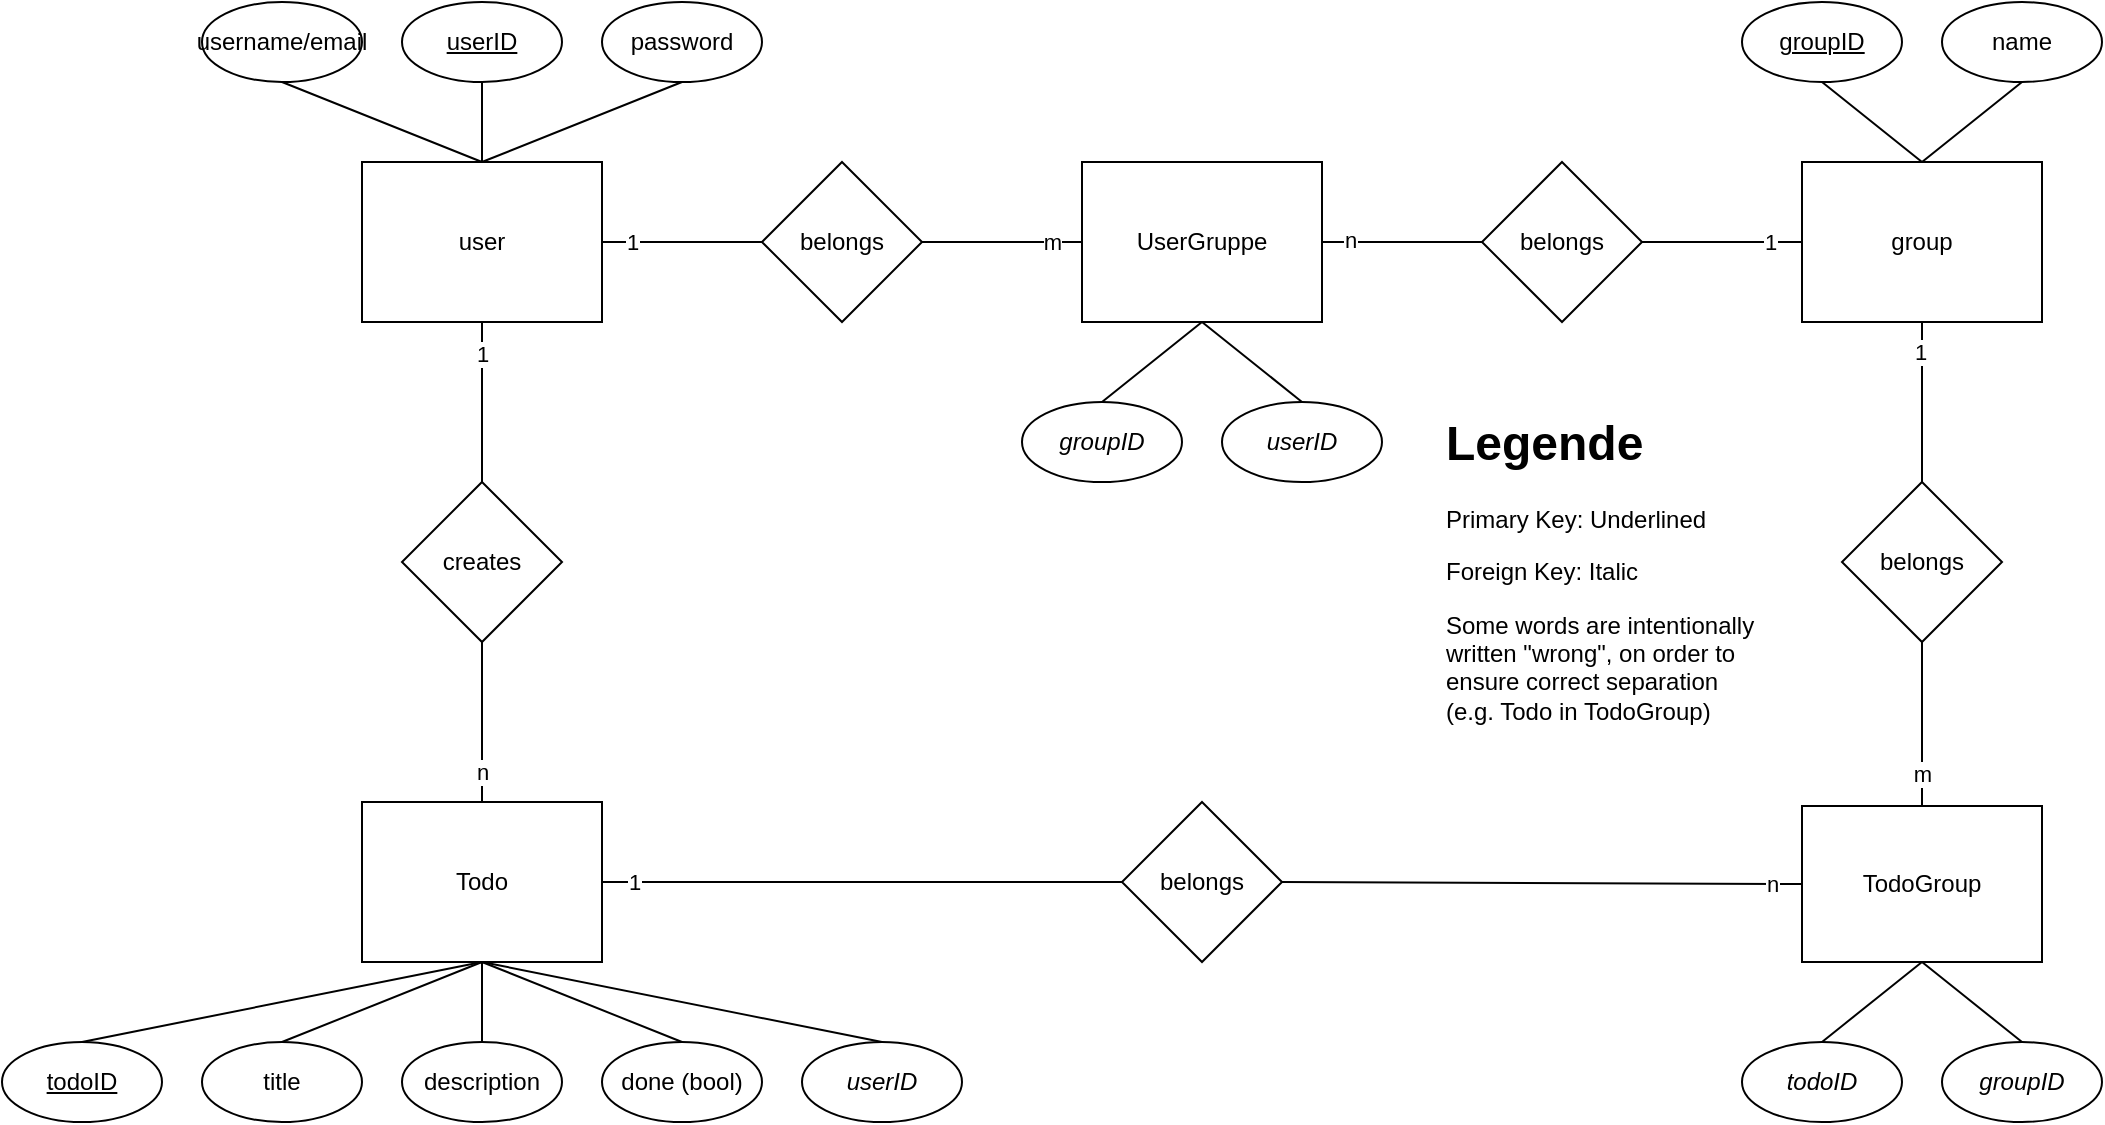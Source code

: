 <mxfile version="26.2.14">
  <diagram name="Page-1" id="1F8p3xyf920xxRt8Obbe">
    <mxGraphModel dx="2751" dy="991" grid="1" gridSize="10" guides="1" tooltips="1" connect="1" arrows="1" fold="1" page="1" pageScale="1" pageWidth="850" pageHeight="1100" math="0" shadow="0">
      <root>
        <mxCell id="0" />
        <mxCell id="1" parent="0" />
        <mxCell id="lpMg2QKJOI6fHoNtnXT--40" style="edgeStyle=none;rounded=0;orthogonalLoop=1;jettySize=auto;html=1;exitX=0.5;exitY=1;exitDx=0;exitDy=0;entryX=0.5;entryY=0;entryDx=0;entryDy=0;endArrow=none;startFill=0;" edge="1" parent="1" source="lpMg2QKJOI6fHoNtnXT--5" target="lpMg2QKJOI6fHoNtnXT--39">
          <mxGeometry relative="1" as="geometry" />
        </mxCell>
        <mxCell id="lpMg2QKJOI6fHoNtnXT--73" value="1" style="edgeLabel;html=1;align=center;verticalAlign=middle;resizable=0;points=[];" vertex="1" connectable="0" parent="lpMg2QKJOI6fHoNtnXT--40">
          <mxGeometry x="-0.594" relative="1" as="geometry">
            <mxPoint as="offset" />
          </mxGeometry>
        </mxCell>
        <mxCell id="lpMg2QKJOI6fHoNtnXT--45" style="edgeStyle=none;rounded=0;orthogonalLoop=1;jettySize=auto;html=1;exitX=1;exitY=0.5;exitDx=0;exitDy=0;endArrow=none;startFill=0;entryX=0;entryY=0.5;entryDx=0;entryDy=0;" edge="1" parent="1" source="lpMg2QKJOI6fHoNtnXT--5" target="lpMg2QKJOI6fHoNtnXT--44">
          <mxGeometry relative="1" as="geometry">
            <mxPoint x="-140" y="320" as="targetPoint" />
          </mxGeometry>
        </mxCell>
        <mxCell id="lpMg2QKJOI6fHoNtnXT--71" value="1" style="edgeLabel;html=1;align=center;verticalAlign=middle;resizable=0;points=[];" vertex="1" connectable="0" parent="lpMg2QKJOI6fHoNtnXT--45">
          <mxGeometry x="-0.635" relative="1" as="geometry">
            <mxPoint as="offset" />
          </mxGeometry>
        </mxCell>
        <mxCell id="lpMg2QKJOI6fHoNtnXT--5" value="user" style="whiteSpace=wrap;html=1;" vertex="1" parent="1">
          <mxGeometry x="-420" y="280" width="120" height="80" as="geometry" />
        </mxCell>
        <mxCell id="lpMg2QKJOI6fHoNtnXT--13" style="rounded=0;orthogonalLoop=1;jettySize=auto;html=1;exitX=0.5;exitY=1;exitDx=0;exitDy=0;entryX=0.5;entryY=0;entryDx=0;entryDy=0;endArrow=none;startFill=0;" edge="1" parent="1" source="lpMg2QKJOI6fHoNtnXT--6" target="lpMg2QKJOI6fHoNtnXT--5">
          <mxGeometry relative="1" as="geometry" />
        </mxCell>
        <mxCell id="lpMg2QKJOI6fHoNtnXT--6" value="username/email" style="ellipse;whiteSpace=wrap;html=1;" vertex="1" parent="1">
          <mxGeometry x="-500" y="200" width="80" height="40" as="geometry" />
        </mxCell>
        <mxCell id="lpMg2QKJOI6fHoNtnXT--14" style="rounded=0;orthogonalLoop=1;jettySize=auto;html=1;exitX=0.5;exitY=1;exitDx=0;exitDy=0;endArrow=none;startFill=0;entryX=0.5;entryY=0;entryDx=0;entryDy=0;" edge="1" parent="1" source="lpMg2QKJOI6fHoNtnXT--7" target="lpMg2QKJOI6fHoNtnXT--5">
          <mxGeometry relative="1" as="geometry">
            <mxPoint x="-350" y="300" as="targetPoint" />
          </mxGeometry>
        </mxCell>
        <mxCell id="lpMg2QKJOI6fHoNtnXT--7" value="password" style="ellipse;whiteSpace=wrap;html=1;" vertex="1" parent="1">
          <mxGeometry x="-300" y="200" width="80" height="40" as="geometry" />
        </mxCell>
        <mxCell id="lpMg2QKJOI6fHoNtnXT--15" style="rounded=0;orthogonalLoop=1;jettySize=auto;html=1;exitX=0.5;exitY=1;exitDx=0;exitDy=0;entryX=0.5;entryY=0;entryDx=0;entryDy=0;endArrow=none;startFill=0;" edge="1" parent="1" source="lpMg2QKJOI6fHoNtnXT--8" target="lpMg2QKJOI6fHoNtnXT--5">
          <mxGeometry relative="1" as="geometry" />
        </mxCell>
        <mxCell id="lpMg2QKJOI6fHoNtnXT--8" value="&lt;u&gt;userID&lt;/u&gt;" style="ellipse;whiteSpace=wrap;html=1;" vertex="1" parent="1">
          <mxGeometry x="-400" y="200" width="80" height="40" as="geometry" />
        </mxCell>
        <mxCell id="lpMg2QKJOI6fHoNtnXT--16" value="Todo" style="whiteSpace=wrap;html=1;" vertex="1" parent="1">
          <mxGeometry x="-420" y="600" width="120" height="80" as="geometry" />
        </mxCell>
        <mxCell id="lpMg2QKJOI6fHoNtnXT--24" style="edgeStyle=none;rounded=0;orthogonalLoop=1;jettySize=auto;html=1;exitX=0.5;exitY=0;exitDx=0;exitDy=0;entryX=0.5;entryY=1;entryDx=0;entryDy=0;endArrow=none;startFill=0;" edge="1" parent="1" source="lpMg2QKJOI6fHoNtnXT--19" target="lpMg2QKJOI6fHoNtnXT--16">
          <mxGeometry relative="1" as="geometry">
            <mxPoint x="-390" y="710" as="targetPoint" />
          </mxGeometry>
        </mxCell>
        <mxCell id="lpMg2QKJOI6fHoNtnXT--19" value="title" style="ellipse;whiteSpace=wrap;html=1;" vertex="1" parent="1">
          <mxGeometry x="-500" y="720" width="80" height="40" as="geometry" />
        </mxCell>
        <mxCell id="lpMg2QKJOI6fHoNtnXT--25" style="edgeStyle=none;rounded=0;orthogonalLoop=1;jettySize=auto;html=1;exitX=0.5;exitY=0;exitDx=0;exitDy=0;entryX=0.5;entryY=1;entryDx=0;entryDy=0;endArrow=none;startFill=0;" edge="1" parent="1" source="lpMg2QKJOI6fHoNtnXT--20" target="lpMg2QKJOI6fHoNtnXT--16">
          <mxGeometry relative="1" as="geometry">
            <mxPoint x="-380" y="670" as="targetPoint" />
          </mxGeometry>
        </mxCell>
        <mxCell id="lpMg2QKJOI6fHoNtnXT--20" value="description" style="ellipse;whiteSpace=wrap;html=1;" vertex="1" parent="1">
          <mxGeometry x="-400" y="720" width="80" height="40" as="geometry" />
        </mxCell>
        <mxCell id="lpMg2QKJOI6fHoNtnXT--23" style="edgeStyle=none;rounded=0;orthogonalLoop=1;jettySize=auto;html=1;exitX=0.5;exitY=0;exitDx=0;exitDy=0;entryX=0.5;entryY=1;entryDx=0;entryDy=0;endArrow=none;startFill=0;" edge="1" parent="1" source="lpMg2QKJOI6fHoNtnXT--21" target="lpMg2QKJOI6fHoNtnXT--16">
          <mxGeometry relative="1" as="geometry" />
        </mxCell>
        <mxCell id="lpMg2QKJOI6fHoNtnXT--21" value="&lt;u&gt;todoID&lt;/u&gt;" style="ellipse;whiteSpace=wrap;html=1;" vertex="1" parent="1">
          <mxGeometry x="-600" y="720" width="80" height="40" as="geometry" />
        </mxCell>
        <mxCell id="lpMg2QKJOI6fHoNtnXT--26" style="edgeStyle=none;rounded=0;orthogonalLoop=1;jettySize=auto;html=1;exitX=0.5;exitY=0;exitDx=0;exitDy=0;entryX=0.5;entryY=1;entryDx=0;entryDy=0;endArrow=none;startFill=0;" edge="1" parent="1" source="lpMg2QKJOI6fHoNtnXT--22" target="lpMg2QKJOI6fHoNtnXT--16">
          <mxGeometry relative="1" as="geometry" />
        </mxCell>
        <mxCell id="lpMg2QKJOI6fHoNtnXT--22" value="done (bool)" style="ellipse;whiteSpace=wrap;html=1;" vertex="1" parent="1">
          <mxGeometry x="-300" y="720" width="80" height="40" as="geometry" />
        </mxCell>
        <mxCell id="lpMg2QKJOI6fHoNtnXT--28" style="edgeStyle=none;rounded=0;orthogonalLoop=1;jettySize=auto;html=1;exitX=0.5;exitY=0;exitDx=0;exitDy=0;entryX=0.5;entryY=1;entryDx=0;entryDy=0;endArrow=none;startFill=0;" edge="1" parent="1" source="lpMg2QKJOI6fHoNtnXT--27" target="lpMg2QKJOI6fHoNtnXT--16">
          <mxGeometry relative="1" as="geometry" />
        </mxCell>
        <mxCell id="lpMg2QKJOI6fHoNtnXT--27" value="&lt;i&gt;userID&lt;/i&gt;" style="ellipse;whiteSpace=wrap;html=1;" vertex="1" parent="1">
          <mxGeometry x="-200" y="720" width="80" height="40" as="geometry" />
        </mxCell>
        <mxCell id="lpMg2QKJOI6fHoNtnXT--29" value="group" style="whiteSpace=wrap;html=1;" vertex="1" parent="1">
          <mxGeometry x="300" y="280" width="120" height="80" as="geometry" />
        </mxCell>
        <mxCell id="lpMg2QKJOI6fHoNtnXT--33" style="edgeStyle=none;rounded=0;orthogonalLoop=1;jettySize=auto;html=1;exitX=0.5;exitY=1;exitDx=0;exitDy=0;entryX=0.5;entryY=0;entryDx=0;entryDy=0;endArrow=none;startFill=0;" edge="1" parent="1" source="lpMg2QKJOI6fHoNtnXT--30" target="lpMg2QKJOI6fHoNtnXT--29">
          <mxGeometry relative="1" as="geometry" />
        </mxCell>
        <mxCell id="lpMg2QKJOI6fHoNtnXT--30" value="name" style="ellipse;whiteSpace=wrap;html=1;" vertex="1" parent="1">
          <mxGeometry x="370" y="200" width="80" height="40" as="geometry" />
        </mxCell>
        <mxCell id="lpMg2QKJOI6fHoNtnXT--32" style="edgeStyle=none;rounded=0;orthogonalLoop=1;jettySize=auto;html=1;exitX=0.5;exitY=1;exitDx=0;exitDy=0;endArrow=none;startFill=0;entryX=0.5;entryY=0;entryDx=0;entryDy=0;" edge="1" parent="1" source="lpMg2QKJOI6fHoNtnXT--31" target="lpMg2QKJOI6fHoNtnXT--29">
          <mxGeometry relative="1" as="geometry">
            <mxPoint x="260" y="270" as="targetPoint" />
          </mxGeometry>
        </mxCell>
        <mxCell id="lpMg2QKJOI6fHoNtnXT--31" value="&lt;u&gt;groupID&lt;/u&gt;" style="ellipse;whiteSpace=wrap;html=1;" vertex="1" parent="1">
          <mxGeometry x="270" y="200" width="80" height="40" as="geometry" />
        </mxCell>
        <mxCell id="lpMg2QKJOI6fHoNtnXT--37" style="edgeStyle=none;rounded=0;orthogonalLoop=1;jettySize=auto;html=1;exitX=0.5;exitY=1;exitDx=0;exitDy=0;entryX=0.5;entryY=0;entryDx=0;entryDy=0;endArrow=none;startFill=0;" edge="1" parent="1" source="lpMg2QKJOI6fHoNtnXT--34" target="lpMg2QKJOI6fHoNtnXT--36">
          <mxGeometry relative="1" as="geometry" />
        </mxCell>
        <mxCell id="lpMg2QKJOI6fHoNtnXT--34" value="UserGruppe" style="whiteSpace=wrap;html=1;" vertex="1" parent="1">
          <mxGeometry x="-60" y="280" width="120" height="80" as="geometry" />
        </mxCell>
        <mxCell id="lpMg2QKJOI6fHoNtnXT--38" style="edgeStyle=none;rounded=0;orthogonalLoop=1;jettySize=auto;html=1;exitX=0.5;exitY=0;exitDx=0;exitDy=0;entryX=0.5;entryY=1;entryDx=0;entryDy=0;endArrow=none;startFill=0;" edge="1" parent="1" source="lpMg2QKJOI6fHoNtnXT--35" target="lpMg2QKJOI6fHoNtnXT--34">
          <mxGeometry relative="1" as="geometry" />
        </mxCell>
        <mxCell id="lpMg2QKJOI6fHoNtnXT--35" value="&lt;i&gt;userID&lt;/i&gt;" style="ellipse;whiteSpace=wrap;html=1;" vertex="1" parent="1">
          <mxGeometry x="10" y="400" width="80" height="40" as="geometry" />
        </mxCell>
        <mxCell id="lpMg2QKJOI6fHoNtnXT--36" value="&lt;i&gt;groupID&lt;/i&gt;" style="ellipse;whiteSpace=wrap;html=1;" vertex="1" parent="1">
          <mxGeometry x="-90" y="400" width="80" height="40" as="geometry" />
        </mxCell>
        <mxCell id="lpMg2QKJOI6fHoNtnXT--41" style="edgeStyle=none;rounded=0;orthogonalLoop=1;jettySize=auto;html=1;exitX=0.5;exitY=1;exitDx=0;exitDy=0;entryX=0.5;entryY=0;entryDx=0;entryDy=0;endArrow=none;startFill=0;" edge="1" parent="1" source="lpMg2QKJOI6fHoNtnXT--39" target="lpMg2QKJOI6fHoNtnXT--16">
          <mxGeometry relative="1" as="geometry" />
        </mxCell>
        <mxCell id="lpMg2QKJOI6fHoNtnXT--74" value="n" style="edgeLabel;html=1;align=center;verticalAlign=middle;resizable=0;points=[];" vertex="1" connectable="0" parent="lpMg2QKJOI6fHoNtnXT--41">
          <mxGeometry x="0.629" relative="1" as="geometry">
            <mxPoint as="offset" />
          </mxGeometry>
        </mxCell>
        <mxCell id="lpMg2QKJOI6fHoNtnXT--39" value="creates" style="rhombus;whiteSpace=wrap;html=1;" vertex="1" parent="1">
          <mxGeometry x="-400" y="440" width="80" height="80" as="geometry" />
        </mxCell>
        <mxCell id="lpMg2QKJOI6fHoNtnXT--46" style="edgeStyle=none;rounded=0;orthogonalLoop=1;jettySize=auto;html=1;entryX=0;entryY=0.5;entryDx=0;entryDy=0;endArrow=none;startFill=0;exitX=1;exitY=0.5;exitDx=0;exitDy=0;" edge="1" parent="1" source="lpMg2QKJOI6fHoNtnXT--67" target="lpMg2QKJOI6fHoNtnXT--29">
          <mxGeometry relative="1" as="geometry">
            <mxPoint x="40" y="250" as="sourcePoint" />
          </mxGeometry>
        </mxCell>
        <mxCell id="lpMg2QKJOI6fHoNtnXT--79" value="1" style="edgeLabel;html=1;align=center;verticalAlign=middle;resizable=0;points=[];" vertex="1" connectable="0" parent="lpMg2QKJOI6fHoNtnXT--46">
          <mxGeometry x="0.6" relative="1" as="geometry">
            <mxPoint as="offset" />
          </mxGeometry>
        </mxCell>
        <mxCell id="lpMg2QKJOI6fHoNtnXT--69" style="edgeStyle=none;rounded=0;orthogonalLoop=1;jettySize=auto;html=1;exitX=1;exitY=0.5;exitDx=0;exitDy=0;entryX=0;entryY=0.5;entryDx=0;entryDy=0;endArrow=none;startFill=0;" edge="1" parent="1" source="lpMg2QKJOI6fHoNtnXT--44" target="lpMg2QKJOI6fHoNtnXT--34">
          <mxGeometry relative="1" as="geometry" />
        </mxCell>
        <mxCell id="lpMg2QKJOI6fHoNtnXT--72" value="m" style="edgeLabel;html=1;align=center;verticalAlign=middle;resizable=0;points=[];" vertex="1" connectable="0" parent="lpMg2QKJOI6fHoNtnXT--69">
          <mxGeometry x="0.613" relative="1" as="geometry">
            <mxPoint as="offset" />
          </mxGeometry>
        </mxCell>
        <mxCell id="lpMg2QKJOI6fHoNtnXT--44" value="belongs" style="rhombus;whiteSpace=wrap;html=1;" vertex="1" parent="1">
          <mxGeometry x="-220" y="280" width="80" height="80" as="geometry" />
        </mxCell>
        <mxCell id="lpMg2QKJOI6fHoNtnXT--52" style="edgeStyle=none;rounded=0;orthogonalLoop=1;jettySize=auto;html=1;entryX=0.5;entryY=1;entryDx=0;entryDy=0;endArrow=none;startFill=0;exitX=0.5;exitY=0;exitDx=0;exitDy=0;" edge="1" parent="1" source="lpMg2QKJOI6fHoNtnXT--63" target="lpMg2QKJOI6fHoNtnXT--29">
          <mxGeometry relative="1" as="geometry">
            <mxPoint x="200" y="640" as="sourcePoint" />
          </mxGeometry>
        </mxCell>
        <mxCell id="lpMg2QKJOI6fHoNtnXT--78" value="1" style="edgeLabel;html=1;align=center;verticalAlign=middle;resizable=0;points=[];" vertex="1" connectable="0" parent="lpMg2QKJOI6fHoNtnXT--52">
          <mxGeometry x="0.625" y="1" relative="1" as="geometry">
            <mxPoint as="offset" />
          </mxGeometry>
        </mxCell>
        <mxCell id="lpMg2QKJOI6fHoNtnXT--53" style="edgeStyle=none;rounded=0;orthogonalLoop=1;jettySize=auto;html=1;exitX=0;exitY=0.5;exitDx=0;exitDy=0;entryX=1;entryY=0.5;entryDx=0;entryDy=0;endArrow=none;startFill=0;" edge="1" parent="1" source="lpMg2QKJOI6fHoNtnXT--51" target="lpMg2QKJOI6fHoNtnXT--16">
          <mxGeometry relative="1" as="geometry">
            <mxPoint x="-140" y="640.0" as="sourcePoint" />
          </mxGeometry>
        </mxCell>
        <mxCell id="lpMg2QKJOI6fHoNtnXT--75" value="1" style="edgeLabel;html=1;align=center;verticalAlign=middle;resizable=0;points=[];" vertex="1" connectable="0" parent="lpMg2QKJOI6fHoNtnXT--53">
          <mxGeometry x="0.882" relative="1" as="geometry">
            <mxPoint as="offset" />
          </mxGeometry>
        </mxCell>
        <mxCell id="lpMg2QKJOI6fHoNtnXT--59" style="edgeStyle=none;rounded=0;orthogonalLoop=1;jettySize=auto;html=1;exitX=1;exitY=0.5;exitDx=0;exitDy=0;endArrow=none;startFill=0;entryX=0;entryY=0.5;entryDx=0;entryDy=0;" edge="1" parent="1" source="lpMg2QKJOI6fHoNtnXT--51" target="lpMg2QKJOI6fHoNtnXT--56">
          <mxGeometry relative="1" as="geometry">
            <mxPoint x="250" y="640" as="targetPoint" />
          </mxGeometry>
        </mxCell>
        <mxCell id="lpMg2QKJOI6fHoNtnXT--76" value="n" style="edgeLabel;html=1;align=center;verticalAlign=middle;resizable=0;points=[];" vertex="1" connectable="0" parent="lpMg2QKJOI6fHoNtnXT--59">
          <mxGeometry x="0.883" relative="1" as="geometry">
            <mxPoint as="offset" />
          </mxGeometry>
        </mxCell>
        <mxCell id="lpMg2QKJOI6fHoNtnXT--51" value="belongs" style="rhombus;whiteSpace=wrap;html=1;" vertex="1" parent="1">
          <mxGeometry x="-40" y="600" width="80" height="80" as="geometry" />
        </mxCell>
        <mxCell id="lpMg2QKJOI6fHoNtnXT--61" style="edgeStyle=none;rounded=0;orthogonalLoop=1;jettySize=auto;html=1;exitX=0.5;exitY=1;exitDx=0;exitDy=0;entryX=0.5;entryY=0;entryDx=0;entryDy=0;endArrow=none;startFill=0;" edge="1" parent="1" source="lpMg2QKJOI6fHoNtnXT--56" target="lpMg2QKJOI6fHoNtnXT--57">
          <mxGeometry relative="1" as="geometry" />
        </mxCell>
        <mxCell id="lpMg2QKJOI6fHoNtnXT--62" style="edgeStyle=none;rounded=0;orthogonalLoop=1;jettySize=auto;html=1;exitX=0.5;exitY=1;exitDx=0;exitDy=0;entryX=0.5;entryY=0;entryDx=0;entryDy=0;endArrow=none;startFill=0;" edge="1" parent="1" source="lpMg2QKJOI6fHoNtnXT--56" target="lpMg2QKJOI6fHoNtnXT--58">
          <mxGeometry relative="1" as="geometry" />
        </mxCell>
        <mxCell id="lpMg2QKJOI6fHoNtnXT--64" style="edgeStyle=none;rounded=0;orthogonalLoop=1;jettySize=auto;html=1;exitX=0.5;exitY=0;exitDx=0;exitDy=0;entryX=0.5;entryY=1;entryDx=0;entryDy=0;endArrow=none;startFill=0;" edge="1" parent="1" source="lpMg2QKJOI6fHoNtnXT--56" target="lpMg2QKJOI6fHoNtnXT--63">
          <mxGeometry relative="1" as="geometry" />
        </mxCell>
        <mxCell id="lpMg2QKJOI6fHoNtnXT--77" value="m" style="edgeLabel;html=1;align=center;verticalAlign=middle;resizable=0;points=[];" vertex="1" connectable="0" parent="lpMg2QKJOI6fHoNtnXT--64">
          <mxGeometry x="-0.594" relative="1" as="geometry">
            <mxPoint as="offset" />
          </mxGeometry>
        </mxCell>
        <mxCell id="lpMg2QKJOI6fHoNtnXT--56" value="TodoGroup" style="whiteSpace=wrap;html=1;" vertex="1" parent="1">
          <mxGeometry x="300" y="602" width="120" height="78" as="geometry" />
        </mxCell>
        <mxCell id="lpMg2QKJOI6fHoNtnXT--57" value="&lt;i&gt;todoID&lt;/i&gt;" style="ellipse;whiteSpace=wrap;html=1;" vertex="1" parent="1">
          <mxGeometry x="270" y="720" width="80" height="40" as="geometry" />
        </mxCell>
        <mxCell id="lpMg2QKJOI6fHoNtnXT--58" value="&lt;i&gt;groupID&lt;/i&gt;" style="ellipse;whiteSpace=wrap;html=1;" vertex="1" parent="1">
          <mxGeometry x="370" y="720" width="80" height="40" as="geometry" />
        </mxCell>
        <mxCell id="lpMg2QKJOI6fHoNtnXT--63" value="belongs" style="rhombus;whiteSpace=wrap;html=1;" vertex="1" parent="1">
          <mxGeometry x="320" y="440" width="80" height="80" as="geometry" />
        </mxCell>
        <mxCell id="lpMg2QKJOI6fHoNtnXT--68" style="edgeStyle=none;rounded=0;orthogonalLoop=1;jettySize=auto;html=1;exitX=0;exitY=0.5;exitDx=0;exitDy=0;entryX=1;entryY=0.5;entryDx=0;entryDy=0;endArrow=none;startFill=0;" edge="1" parent="1" source="lpMg2QKJOI6fHoNtnXT--67" target="lpMg2QKJOI6fHoNtnXT--34">
          <mxGeometry relative="1" as="geometry" />
        </mxCell>
        <mxCell id="lpMg2QKJOI6fHoNtnXT--80" value="n" style="edgeLabel;html=1;align=center;verticalAlign=middle;resizable=0;points=[];" vertex="1" connectable="0" parent="lpMg2QKJOI6fHoNtnXT--68">
          <mxGeometry x="0.667" y="-1" relative="1" as="geometry">
            <mxPoint as="offset" />
          </mxGeometry>
        </mxCell>
        <mxCell id="lpMg2QKJOI6fHoNtnXT--67" value="belongs" style="rhombus;whiteSpace=wrap;html=1;" vertex="1" parent="1">
          <mxGeometry x="140" y="280" width="80" height="80" as="geometry" />
        </mxCell>
        <mxCell id="lpMg2QKJOI6fHoNtnXT--81" value="&lt;h1 style=&quot;margin-top: 0px;&quot;&gt;Legende&lt;/h1&gt;&lt;p&gt;Primary Key: Underlined&lt;/p&gt;&lt;p&gt;Foreign Key: Italic&lt;/p&gt;&lt;p&gt;Some words are intentionally written &quot;wrong&quot;, on order to ensure correct separation (e.g. Todo in TodoGroup)&lt;/p&gt;&lt;p&gt;&lt;br&gt;&lt;/p&gt;" style="text;html=1;whiteSpace=wrap;overflow=hidden;rounded=0;" vertex="1" parent="1">
          <mxGeometry x="120" y="400" width="160" height="160" as="geometry" />
        </mxCell>
      </root>
    </mxGraphModel>
  </diagram>
</mxfile>

